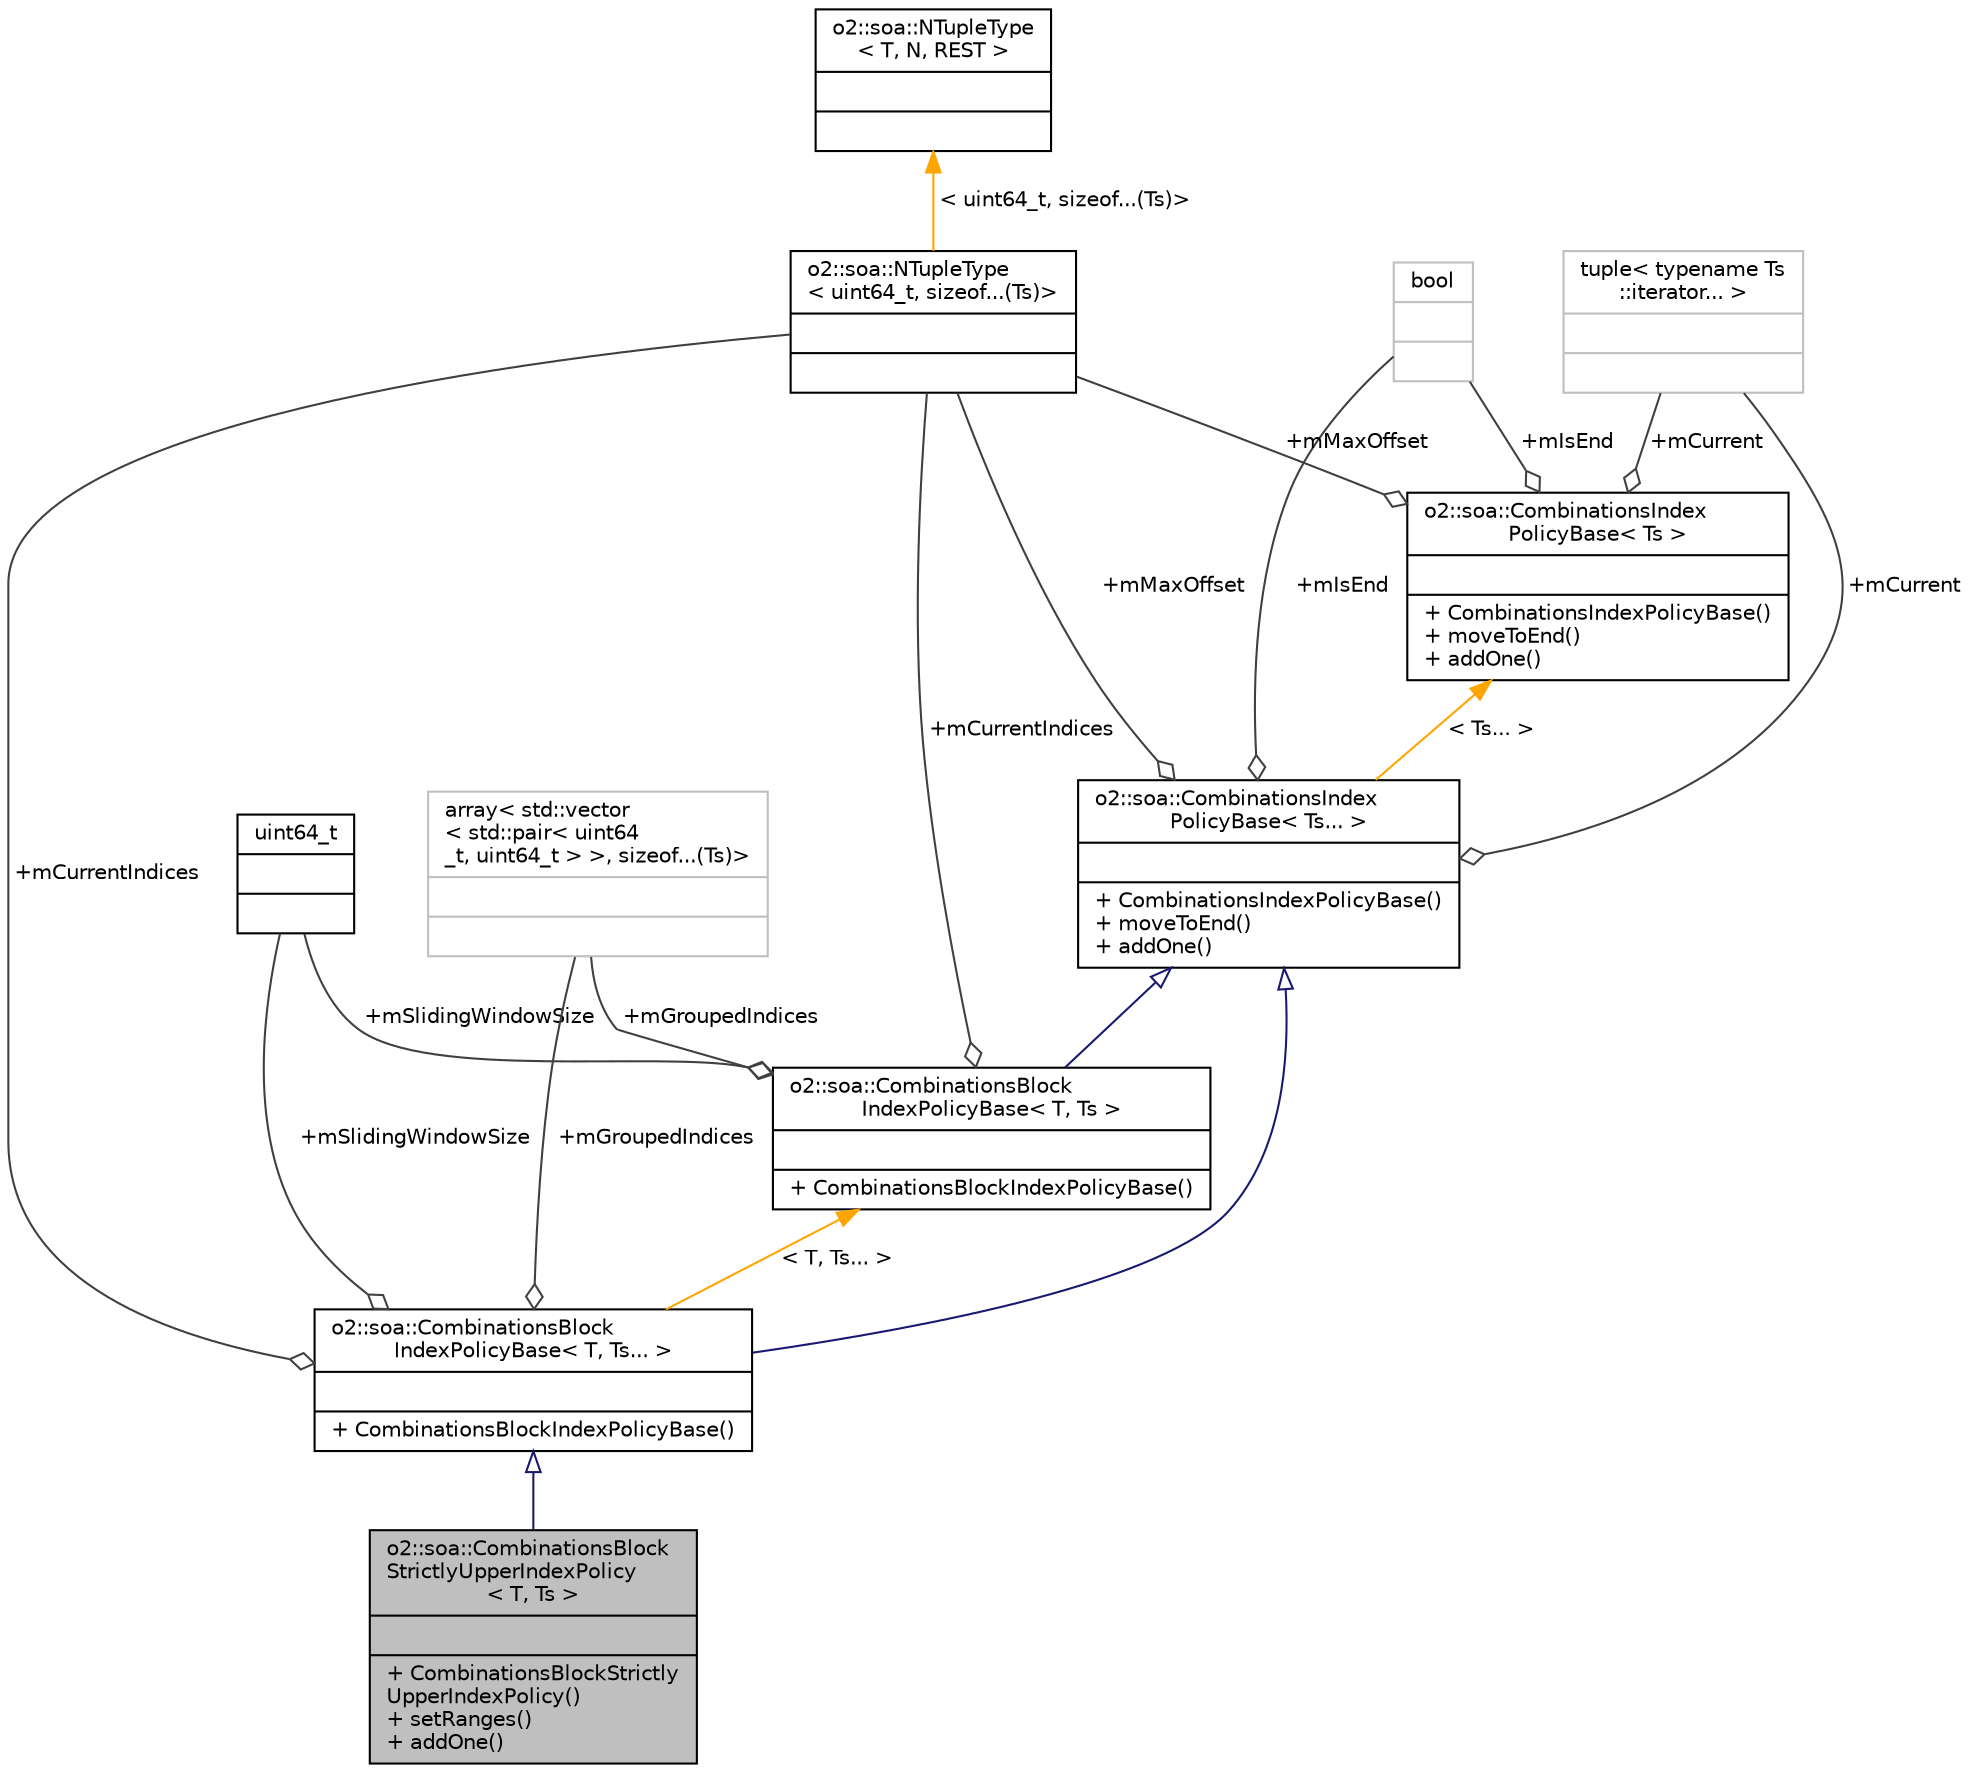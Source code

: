 digraph "o2::soa::CombinationsBlockStrictlyUpperIndexPolicy&lt; T, Ts &gt;"
{
 // INTERACTIVE_SVG=YES
  bgcolor="transparent";
  edge [fontname="Helvetica",fontsize="10",labelfontname="Helvetica",labelfontsize="10"];
  node [fontname="Helvetica",fontsize="10",shape=record];
  Node5 [label="{o2::soa::CombinationsBlock\lStrictlyUpperIndexPolicy\l\< T, Ts \>\n||+ CombinationsBlockStrictly\lUpperIndexPolicy()\l+ setRanges()\l+ addOne()\l}",height=0.2,width=0.4,color="black", fillcolor="grey75", style="filled", fontcolor="black"];
  Node6 -> Node5 [dir="back",color="midnightblue",fontsize="10",style="solid",arrowtail="onormal",fontname="Helvetica"];
  Node6 [label="{o2::soa::CombinationsBlock\lIndexPolicyBase\< T, Ts... \>\n||+ CombinationsBlockIndexPolicyBase()\l}",height=0.2,width=0.4,color="black",URL="$d0/d11/structo2_1_1soa_1_1CombinationsBlockIndexPolicyBase.html"];
  Node7 -> Node6 [dir="back",color="midnightblue",fontsize="10",style="solid",arrowtail="onormal",fontname="Helvetica"];
  Node7 [label="{o2::soa::CombinationsIndex\lPolicyBase\< Ts... \>\n||+ CombinationsIndexPolicyBase()\l+ moveToEnd()\l+ addOne()\l}",height=0.2,width=0.4,color="black",URL="$de/dac/structo2_1_1soa_1_1CombinationsIndexPolicyBase.html"];
  Node8 -> Node7 [color="grey25",fontsize="10",style="solid",label=" +mCurrent" ,arrowhead="odiamond",fontname="Helvetica"];
  Node8 [label="{tuple\< typename Ts\l::iterator... \>\n||}",height=0.2,width=0.4,color="grey75"];
  Node9 -> Node7 [color="grey25",fontsize="10",style="solid",label=" +mIsEnd" ,arrowhead="odiamond",fontname="Helvetica"];
  Node9 [label="{bool\n||}",height=0.2,width=0.4,color="grey75"];
  Node10 -> Node7 [color="grey25",fontsize="10",style="solid",label=" +mMaxOffset" ,arrowhead="odiamond",fontname="Helvetica"];
  Node10 [label="{o2::soa::NTupleType\l\< uint64_t, sizeof...(Ts)\>\n||}",height=0.2,width=0.4,color="black",URL="$dd/da8/structo2_1_1soa_1_1NTupleType.html"];
  Node11 -> Node10 [dir="back",color="orange",fontsize="10",style="solid",label=" \< uint64_t, sizeof...(Ts)\>" ,fontname="Helvetica"];
  Node11 [label="{o2::soa::NTupleType\l\< T, N, REST \>\n||}",height=0.2,width=0.4,color="black",URL="$dd/da8/structo2_1_1soa_1_1NTupleType.html"];
  Node12 -> Node7 [dir="back",color="orange",fontsize="10",style="solid",label=" \< Ts... \>" ,fontname="Helvetica"];
  Node12 [label="{o2::soa::CombinationsIndex\lPolicyBase\< Ts \>\n||+ CombinationsIndexPolicyBase()\l+ moveToEnd()\l+ addOne()\l}",height=0.2,width=0.4,color="black",URL="$de/dac/structo2_1_1soa_1_1CombinationsIndexPolicyBase.html"];
  Node8 -> Node12 [color="grey25",fontsize="10",style="solid",label=" +mCurrent" ,arrowhead="odiamond",fontname="Helvetica"];
  Node9 -> Node12 [color="grey25",fontsize="10",style="solid",label=" +mIsEnd" ,arrowhead="odiamond",fontname="Helvetica"];
  Node10 -> Node12 [color="grey25",fontsize="10",style="solid",label=" +mMaxOffset" ,arrowhead="odiamond",fontname="Helvetica"];
  Node13 -> Node6 [color="grey25",fontsize="10",style="solid",label=" +mSlidingWindowSize" ,arrowhead="odiamond",fontname="Helvetica"];
  Node13 [label="{uint64_t\n||}",height=0.2,width=0.4,color="black",URL="$d6/d30/classuint64__t.html"];
  Node14 -> Node6 [color="grey25",fontsize="10",style="solid",label=" +mGroupedIndices" ,arrowhead="odiamond",fontname="Helvetica"];
  Node14 [label="{array\< std::vector\l\< std::pair\< uint64\l_t, uint64_t \> \>, sizeof...(Ts)\>\n||}",height=0.2,width=0.4,color="grey75"];
  Node10 -> Node6 [color="grey25",fontsize="10",style="solid",label=" +mCurrentIndices" ,arrowhead="odiamond",fontname="Helvetica"];
  Node15 -> Node6 [dir="back",color="orange",fontsize="10",style="solid",label=" \< T, Ts... \>" ,fontname="Helvetica"];
  Node15 [label="{o2::soa::CombinationsBlock\lIndexPolicyBase\< T, Ts \>\n||+ CombinationsBlockIndexPolicyBase()\l}",height=0.2,width=0.4,color="black",URL="$d0/d11/structo2_1_1soa_1_1CombinationsBlockIndexPolicyBase.html"];
  Node7 -> Node15 [dir="back",color="midnightblue",fontsize="10",style="solid",arrowtail="onormal",fontname="Helvetica"];
  Node13 -> Node15 [color="grey25",fontsize="10",style="solid",label=" +mSlidingWindowSize" ,arrowhead="odiamond",fontname="Helvetica"];
  Node14 -> Node15 [color="grey25",fontsize="10",style="solid",label=" +mGroupedIndices" ,arrowhead="odiamond",fontname="Helvetica"];
  Node10 -> Node15 [color="grey25",fontsize="10",style="solid",label=" +mCurrentIndices" ,arrowhead="odiamond",fontname="Helvetica"];
}
